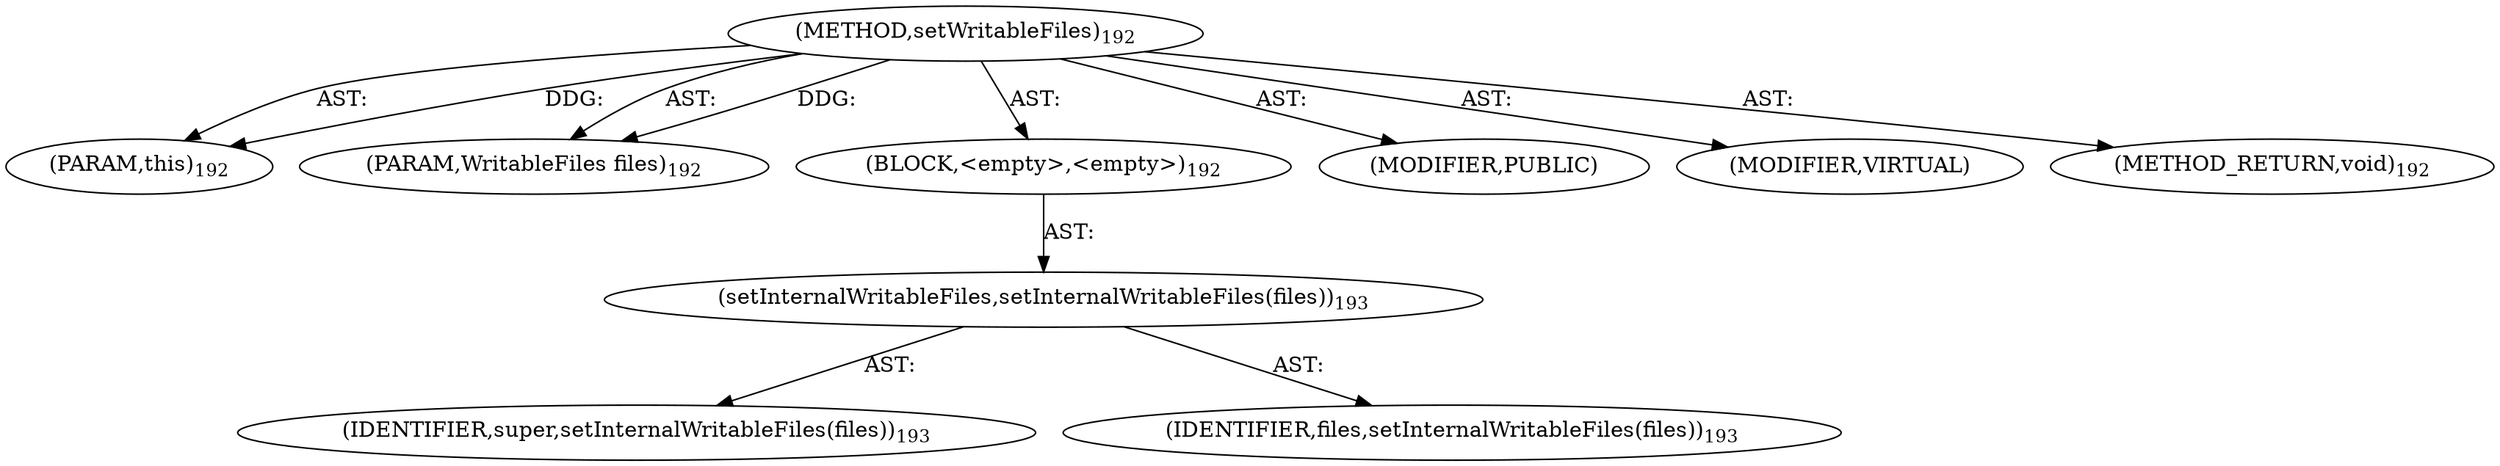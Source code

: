 digraph "setWritableFiles" {  
"111669149704" [label = <(METHOD,setWritableFiles)<SUB>192</SUB>> ]
"115964117007" [label = <(PARAM,this)<SUB>192</SUB>> ]
"115964117008" [label = <(PARAM,WritableFiles files)<SUB>192</SUB>> ]
"25769803786" [label = <(BLOCK,&lt;empty&gt;,&lt;empty&gt;)<SUB>192</SUB>> ]
"30064771122" [label = <(setInternalWritableFiles,setInternalWritableFiles(files))<SUB>193</SUB>> ]
"68719476782" [label = <(IDENTIFIER,super,setInternalWritableFiles(files))<SUB>193</SUB>> ]
"68719476783" [label = <(IDENTIFIER,files,setInternalWritableFiles(files))<SUB>193</SUB>> ]
"133143986192" [label = <(MODIFIER,PUBLIC)> ]
"133143986193" [label = <(MODIFIER,VIRTUAL)> ]
"128849018888" [label = <(METHOD_RETURN,void)<SUB>192</SUB>> ]
  "111669149704" -> "115964117007"  [ label = "AST: "] 
  "111669149704" -> "115964117008"  [ label = "AST: "] 
  "111669149704" -> "25769803786"  [ label = "AST: "] 
  "111669149704" -> "133143986192"  [ label = "AST: "] 
  "111669149704" -> "133143986193"  [ label = "AST: "] 
  "111669149704" -> "128849018888"  [ label = "AST: "] 
  "25769803786" -> "30064771122"  [ label = "AST: "] 
  "30064771122" -> "68719476782"  [ label = "AST: "] 
  "30064771122" -> "68719476783"  [ label = "AST: "] 
  "111669149704" -> "115964117007"  [ label = "DDG: "] 
  "111669149704" -> "115964117008"  [ label = "DDG: "] 
}
